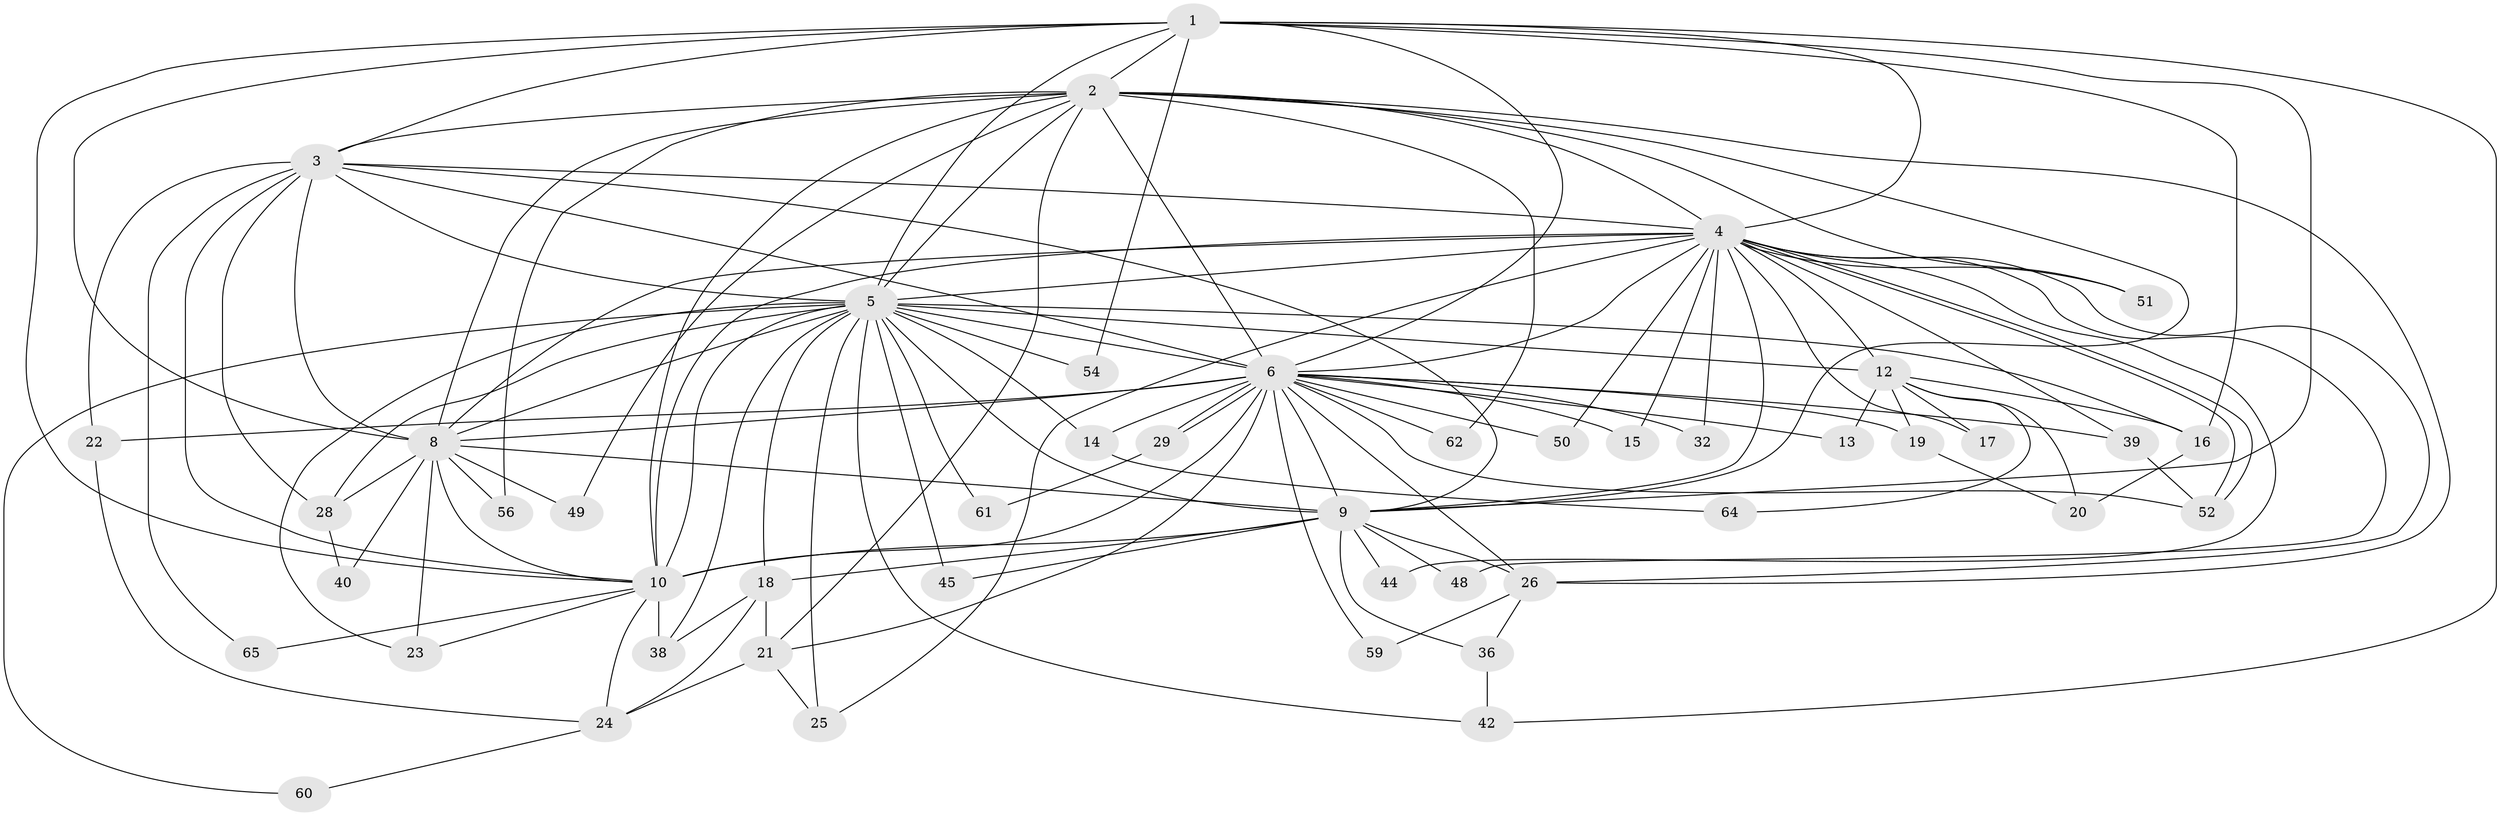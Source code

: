 // Generated by graph-tools (version 1.1) at 2025/51/02/27/25 19:51:46]
// undirected, 47 vertices, 126 edges
graph export_dot {
graph [start="1"]
  node [color=gray90,style=filled];
  1 [super="+31"];
  2 [super="+27"];
  3 [super="+35"];
  4 [super="+46"];
  5 [super="+7"];
  6 [super="+33"];
  8 [super="+37"];
  9 [super="+66"];
  10 [super="+11"];
  12 [super="+57"];
  13;
  14;
  15;
  16;
  17;
  18 [super="+34"];
  19;
  20 [super="+47"];
  21 [super="+41"];
  22;
  23;
  24 [super="+30"];
  25;
  26 [super="+43"];
  28;
  29;
  32;
  36 [super="+58"];
  38 [super="+63"];
  39 [super="+55"];
  40;
  42;
  44;
  45;
  48;
  49;
  50;
  51;
  52 [super="+53"];
  54;
  56;
  59;
  60;
  61;
  62;
  64;
  65;
  1 -- 2;
  1 -- 3;
  1 -- 4;
  1 -- 5 [weight=2];
  1 -- 6;
  1 -- 8;
  1 -- 9;
  1 -- 10;
  1 -- 42;
  1 -- 54;
  1 -- 16;
  2 -- 3;
  2 -- 4;
  2 -- 5 [weight=2];
  2 -- 6 [weight=2];
  2 -- 8;
  2 -- 9;
  2 -- 10;
  2 -- 21;
  2 -- 49;
  2 -- 51;
  2 -- 56;
  2 -- 62;
  2 -- 26;
  3 -- 4;
  3 -- 5 [weight=2];
  3 -- 6;
  3 -- 8;
  3 -- 9;
  3 -- 10;
  3 -- 22;
  3 -- 65;
  3 -- 28;
  4 -- 5 [weight=2];
  4 -- 6;
  4 -- 8;
  4 -- 9;
  4 -- 10;
  4 -- 12;
  4 -- 15;
  4 -- 17;
  4 -- 26;
  4 -- 32;
  4 -- 39;
  4 -- 44;
  4 -- 48;
  4 -- 50;
  4 -- 51;
  4 -- 52;
  4 -- 52;
  4 -- 25;
  5 -- 6 [weight=2];
  5 -- 8 [weight=2];
  5 -- 9 [weight=2];
  5 -- 10 [weight=2];
  5 -- 14;
  5 -- 28;
  5 -- 38;
  5 -- 42;
  5 -- 45;
  5 -- 54;
  5 -- 12 [weight=2];
  5 -- 16;
  5 -- 18;
  5 -- 23;
  5 -- 25;
  5 -- 60;
  5 -- 61;
  6 -- 8;
  6 -- 9;
  6 -- 10 [weight=2];
  6 -- 13;
  6 -- 14;
  6 -- 15;
  6 -- 19;
  6 -- 22;
  6 -- 26;
  6 -- 29;
  6 -- 29;
  6 -- 32;
  6 -- 39;
  6 -- 50;
  6 -- 59;
  6 -- 62;
  6 -- 52;
  6 -- 21;
  8 -- 9;
  8 -- 10;
  8 -- 28;
  8 -- 40;
  8 -- 49;
  8 -- 56;
  8 -- 23;
  9 -- 10 [weight=2];
  9 -- 18;
  9 -- 36;
  9 -- 44;
  9 -- 45;
  9 -- 48;
  9 -- 26;
  10 -- 23;
  10 -- 24;
  10 -- 65;
  10 -- 38;
  12 -- 13;
  12 -- 16;
  12 -- 17;
  12 -- 19;
  12 -- 20;
  12 -- 64;
  14 -- 64;
  16 -- 20;
  18 -- 21;
  18 -- 24;
  18 -- 38;
  19 -- 20;
  21 -- 25;
  21 -- 24;
  22 -- 24;
  24 -- 60;
  26 -- 36;
  26 -- 59;
  28 -- 40;
  29 -- 61;
  36 -- 42;
  39 -- 52;
}
